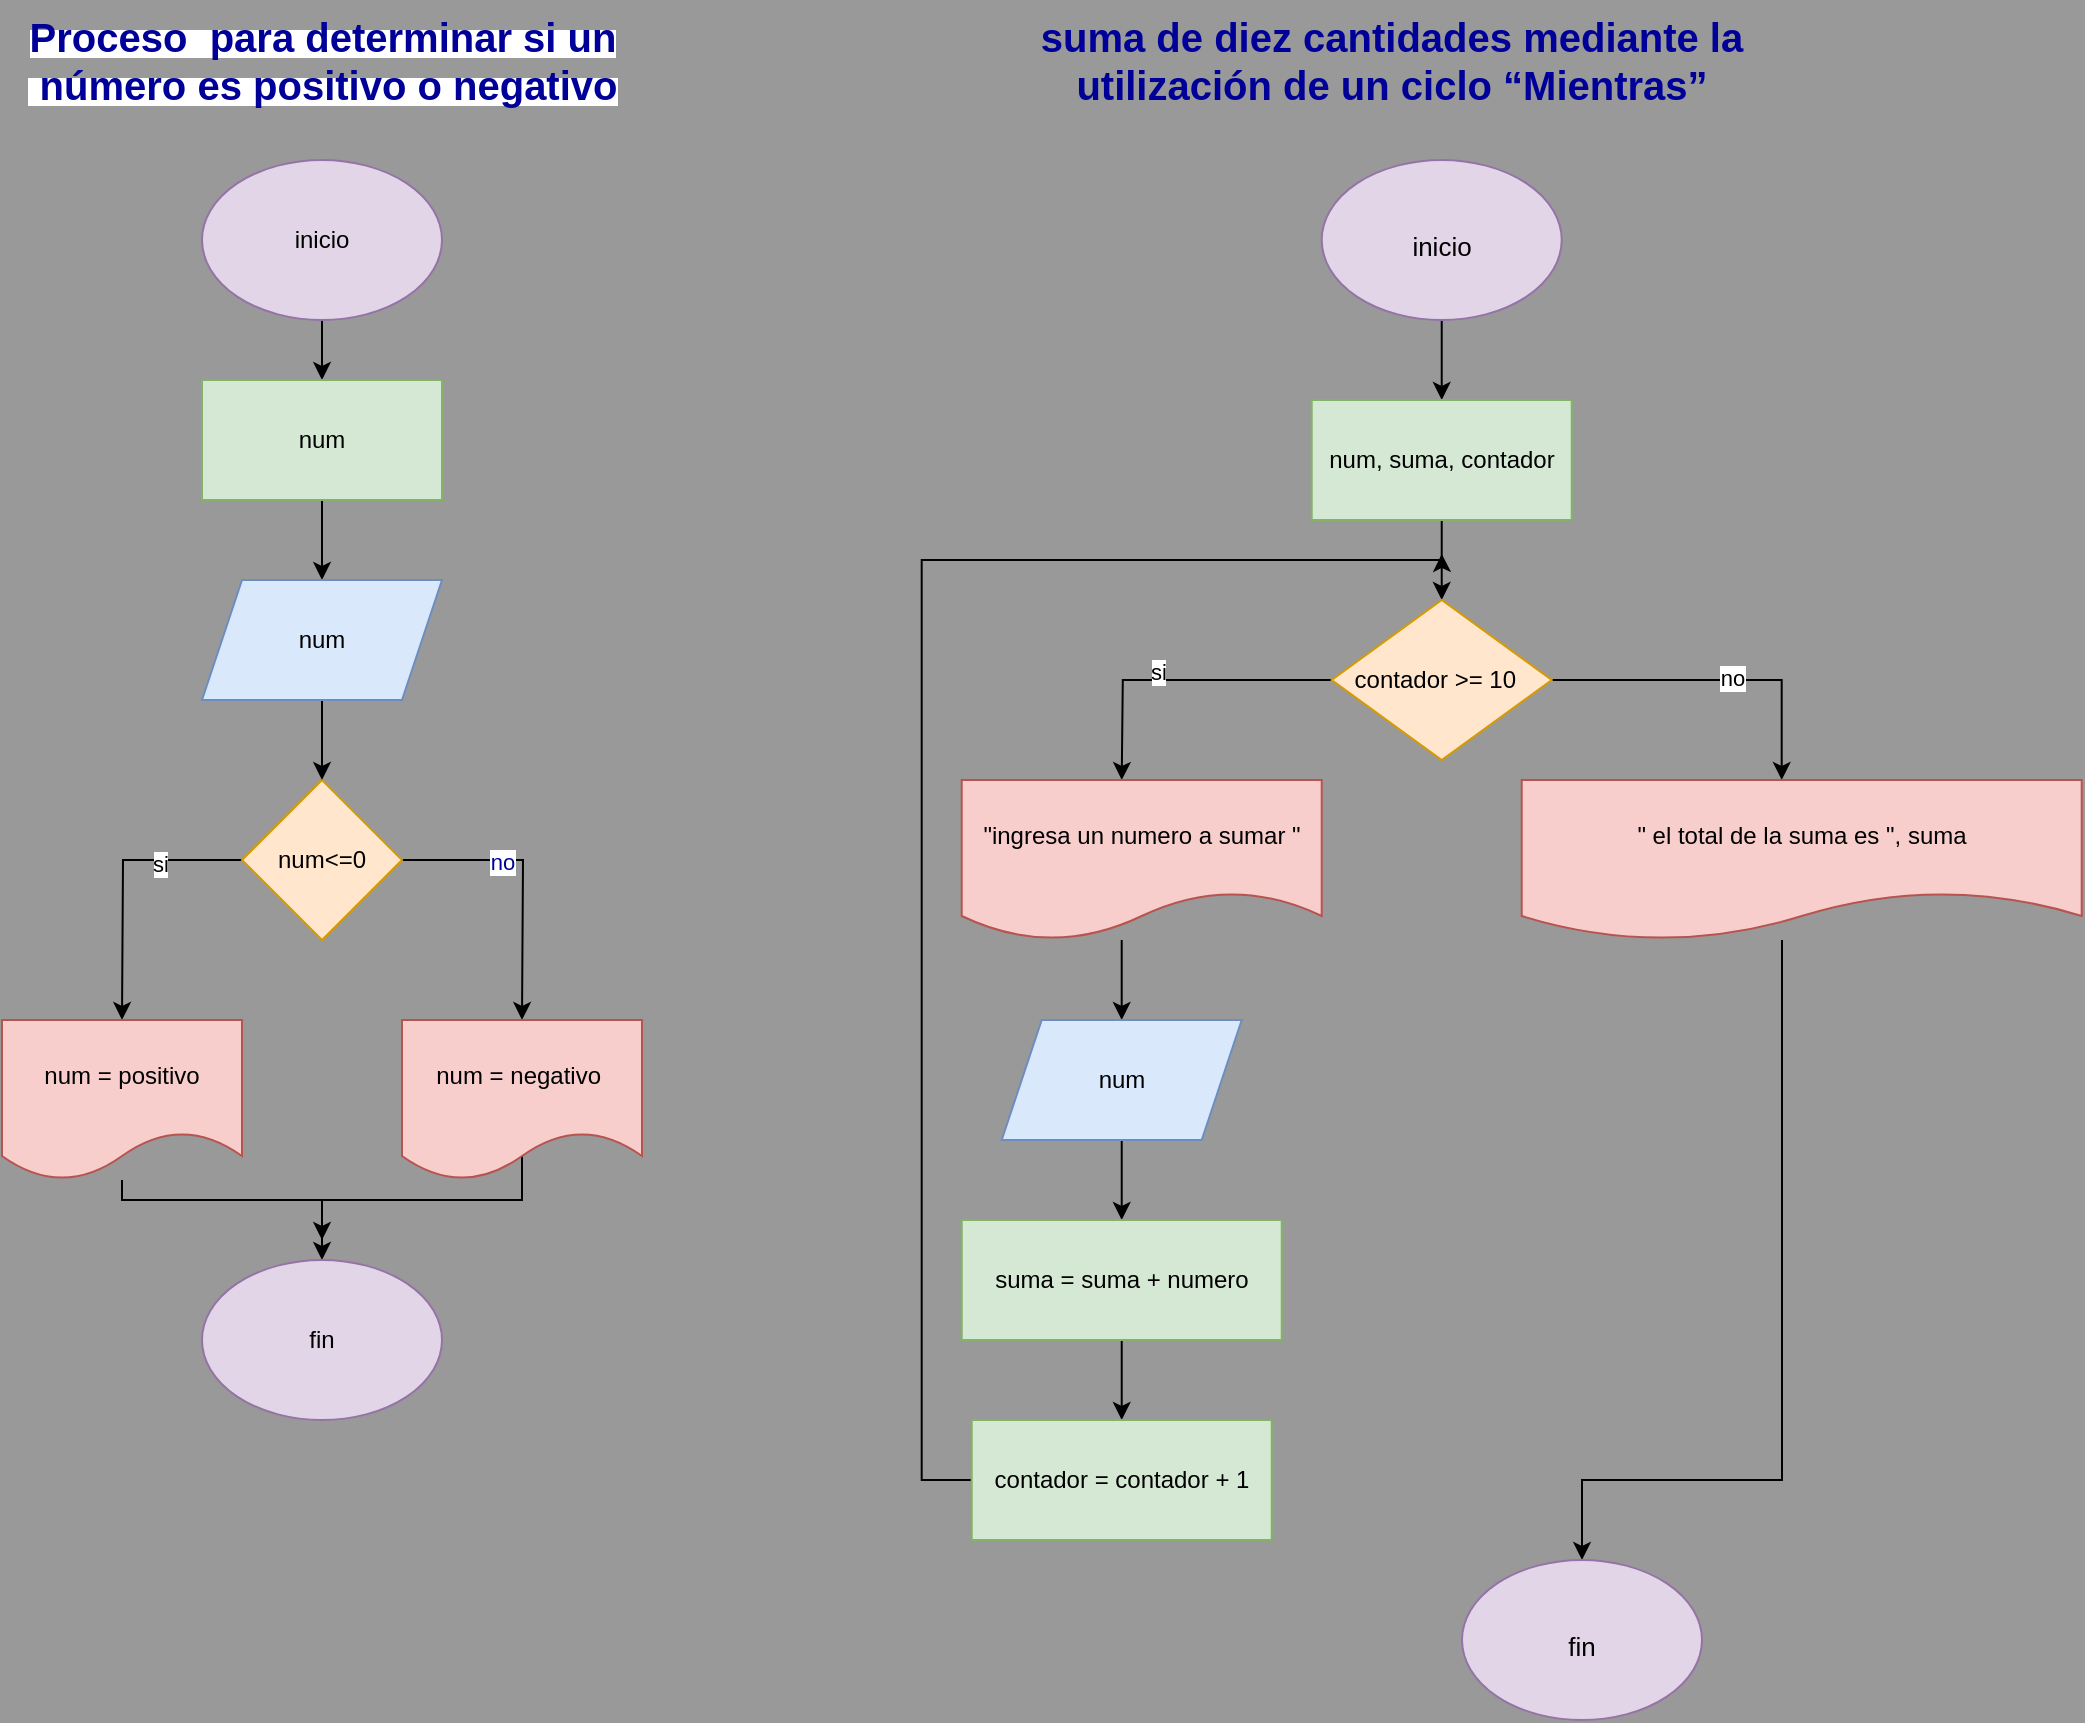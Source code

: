 <mxfile version="20.3.0" type="github">
  <diagram id="W2Kl_2uQIf7lUVDDF4k6" name="Página-1">
    <mxGraphModel dx="1847" dy="555" grid="1" gridSize="10" guides="1" tooltips="1" connect="1" arrows="1" fold="1" page="1" pageScale="1" pageWidth="827" pageHeight="1169" background="#999999" math="0" shadow="0">
      <root>
        <mxCell id="0" />
        <mxCell id="1" parent="0" />
        <mxCell id="NpNa2EtzyCN-36wTBZmu-7" value="" style="edgeStyle=orthogonalEdgeStyle;rounded=0;orthogonalLoop=1;jettySize=auto;html=1;" parent="1" source="NpNa2EtzyCN-36wTBZmu-1" target="NpNa2EtzyCN-36wTBZmu-2" edge="1">
          <mxGeometry relative="1" as="geometry" />
        </mxCell>
        <mxCell id="NpNa2EtzyCN-36wTBZmu-1" value="inicio" style="ellipse;whiteSpace=wrap;html=1;fillColor=#e1d5e7;strokeColor=#9673a6;" parent="1" vertex="1">
          <mxGeometry x="-660" y="160" width="120" height="80" as="geometry" />
        </mxCell>
        <mxCell id="NpNa2EtzyCN-36wTBZmu-8" value="" style="edgeStyle=orthogonalEdgeStyle;rounded=0;orthogonalLoop=1;jettySize=auto;html=1;" parent="1" source="NpNa2EtzyCN-36wTBZmu-2" target="NpNa2EtzyCN-36wTBZmu-4" edge="1">
          <mxGeometry relative="1" as="geometry" />
        </mxCell>
        <mxCell id="NpNa2EtzyCN-36wTBZmu-2" value="num" style="rounded=0;whiteSpace=wrap;html=1;fillColor=#d5e8d4;strokeColor=#82b366;" parent="1" vertex="1">
          <mxGeometry x="-660" y="270" width="120" height="60" as="geometry" />
        </mxCell>
        <mxCell id="NpNa2EtzyCN-36wTBZmu-6" style="edgeStyle=orthogonalEdgeStyle;rounded=0;orthogonalLoop=1;jettySize=auto;html=1;" parent="1" source="NpNa2EtzyCN-36wTBZmu-3" edge="1">
          <mxGeometry relative="1" as="geometry">
            <mxPoint x="-700" y="590" as="targetPoint" />
          </mxGeometry>
        </mxCell>
        <mxCell id="eyTfxPveqKXqOf9gxz-T-8" value="si" style="edgeLabel;html=1;align=center;verticalAlign=middle;resizable=0;points=[];" parent="NpNa2EtzyCN-36wTBZmu-6" vertex="1" connectable="0">
          <mxGeometry x="-0.414" y="2" relative="1" as="geometry">
            <mxPoint as="offset" />
          </mxGeometry>
        </mxCell>
        <mxCell id="NpNa2EtzyCN-36wTBZmu-10" style="edgeStyle=orthogonalEdgeStyle;rounded=0;orthogonalLoop=1;jettySize=auto;html=1;" parent="1" source="NpNa2EtzyCN-36wTBZmu-3" edge="1">
          <mxGeometry relative="1" as="geometry">
            <mxPoint x="-500" y="590" as="targetPoint" />
          </mxGeometry>
        </mxCell>
        <mxCell id="bkSHiZYTZ1AwlbhpygEu-3" value="no" style="edgeLabel;html=1;align=center;verticalAlign=middle;resizable=0;points=[];fontColor=#000099;" parent="NpNa2EtzyCN-36wTBZmu-10" vertex="1" connectable="0">
          <mxGeometry x="-0.286" y="-1" relative="1" as="geometry">
            <mxPoint as="offset" />
          </mxGeometry>
        </mxCell>
        <mxCell id="NpNa2EtzyCN-36wTBZmu-3" value="num&amp;lt;=0" style="rhombus;whiteSpace=wrap;html=1;fillColor=#ffe6cc;strokeColor=#d79b00;" parent="1" vertex="1">
          <mxGeometry x="-640" y="470" width="80" height="80" as="geometry" />
        </mxCell>
        <mxCell id="NpNa2EtzyCN-36wTBZmu-9" value="" style="edgeStyle=orthogonalEdgeStyle;rounded=0;orthogonalLoop=1;jettySize=auto;html=1;" parent="1" source="NpNa2EtzyCN-36wTBZmu-4" target="NpNa2EtzyCN-36wTBZmu-3" edge="1">
          <mxGeometry relative="1" as="geometry" />
        </mxCell>
        <mxCell id="NpNa2EtzyCN-36wTBZmu-4" value="num" style="shape=parallelogram;perimeter=parallelogramPerimeter;whiteSpace=wrap;html=1;fixedSize=1;fillColor=#dae8fc;strokeColor=#6c8ebf;" parent="1" vertex="1">
          <mxGeometry x="-660" y="370" width="120" height="60" as="geometry" />
        </mxCell>
        <mxCell id="eyTfxPveqKXqOf9gxz-T-10" style="edgeStyle=orthogonalEdgeStyle;rounded=0;orthogonalLoop=1;jettySize=auto;html=1;entryX=0.5;entryY=0;entryDx=0;entryDy=0;" parent="1" target="eyTfxPveqKXqOf9gxz-T-6" edge="1">
          <mxGeometry relative="1" as="geometry">
            <mxPoint x="-500" y="650" as="sourcePoint" />
            <Array as="points">
              <mxPoint x="-500" y="680" />
              <mxPoint x="-600" y="680" />
            </Array>
          </mxGeometry>
        </mxCell>
        <mxCell id="eyTfxPveqKXqOf9gxz-T-6" value="fin" style="ellipse;whiteSpace=wrap;html=1;fillColor=#e1d5e7;strokeColor=#9673a6;" parent="1" vertex="1">
          <mxGeometry x="-660" y="710" width="120" height="80" as="geometry" />
        </mxCell>
        <mxCell id="eyTfxPveqKXqOf9gxz-T-11" style="edgeStyle=orthogonalEdgeStyle;rounded=0;orthogonalLoop=1;jettySize=auto;html=1;" parent="1" source="eyTfxPveqKXqOf9gxz-T-9" edge="1">
          <mxGeometry relative="1" as="geometry">
            <mxPoint x="-600" y="700" as="targetPoint" />
            <Array as="points">
              <mxPoint x="-700" y="680" />
              <mxPoint x="-600" y="680" />
            </Array>
          </mxGeometry>
        </mxCell>
        <mxCell id="eyTfxPveqKXqOf9gxz-T-9" value="num = positivo" style="shape=document;whiteSpace=wrap;html=1;boundedLbl=1;fillColor=#f8cecc;strokeColor=#b85450;" parent="1" vertex="1">
          <mxGeometry x="-760" y="590" width="120" height="80" as="geometry" />
        </mxCell>
        <mxCell id="eyTfxPveqKXqOf9gxz-T-12" value="num = negativo&amp;nbsp;" style="shape=document;whiteSpace=wrap;html=1;boundedLbl=1;fillColor=#f8cecc;strokeColor=#b85450;" parent="1" vertex="1">
          <mxGeometry x="-560" y="590" width="120" height="80" as="geometry" />
        </mxCell>
        <mxCell id="eyTfxPveqKXqOf9gxz-T-13" value="&lt;span style=&quot;font-family: &amp;quot;Century Gothic&amp;quot;, Arial, Helvetica, sans-serif; text-align: left; background-color: rgb(255, 255, 255);&quot;&gt;&lt;font color=&quot;#000099&quot; style=&quot;font-size: 20px;&quot;&gt;&lt;b style=&quot;&quot;&gt;Proceso&amp;nbsp; para determinar si un&lt;br&gt;&amp;nbsp;número es positivo o negativo&lt;/b&gt;&lt;/font&gt;&lt;/span&gt;" style="text;html=1;align=center;verticalAlign=middle;resizable=0;points=[];autosize=1;strokeColor=none;fillColor=none;" parent="1" vertex="1">
          <mxGeometry x="-760" y="80" width="320" height="60" as="geometry" />
        </mxCell>
        <mxCell id="bkSHiZYTZ1AwlbhpygEu-2" value="" style="edgeStyle=orthogonalEdgeStyle;rounded=0;orthogonalLoop=1;jettySize=auto;html=1;fontColor=#000099;" parent="1" source="eyTfxPveqKXqOf9gxz-T-14" target="bkSHiZYTZ1AwlbhpygEu-1" edge="1">
          <mxGeometry relative="1" as="geometry" />
        </mxCell>
        <mxCell id="eyTfxPveqKXqOf9gxz-T-14" value="&lt;font style=&quot;font-size: 13px;&quot;&gt;inicio&lt;/font&gt;" style="ellipse;whiteSpace=wrap;html=1;fontSize=20;fillColor=#e1d5e7;strokeColor=#9673a6;" parent="1" vertex="1">
          <mxGeometry x="-100.14" y="160" width="120" height="80" as="geometry" />
        </mxCell>
        <mxCell id="bkSHiZYTZ1AwlbhpygEu-6" value="" style="edgeStyle=orthogonalEdgeStyle;rounded=0;orthogonalLoop=1;jettySize=auto;html=1;fontColor=#000099;" parent="1" source="bkSHiZYTZ1AwlbhpygEu-1" target="bkSHiZYTZ1AwlbhpygEu-5" edge="1">
          <mxGeometry relative="1" as="geometry" />
        </mxCell>
        <mxCell id="bkSHiZYTZ1AwlbhpygEu-1" value="num, suma, contador" style="rounded=0;whiteSpace=wrap;html=1;fillColor=#d5e8d4;strokeColor=#82b366;" parent="1" vertex="1">
          <mxGeometry x="-105.14" y="280" width="130" height="60" as="geometry" />
        </mxCell>
        <mxCell id="bkSHiZYTZ1AwlbhpygEu-8" style="edgeStyle=orthogonalEdgeStyle;rounded=0;orthogonalLoop=1;jettySize=auto;html=1;fontColor=#000000;" parent="1" source="bkSHiZYTZ1AwlbhpygEu-5" edge="1">
          <mxGeometry relative="1" as="geometry">
            <mxPoint x="-200.14" y="470" as="targetPoint" />
          </mxGeometry>
        </mxCell>
        <mxCell id="bkSHiZYTZ1AwlbhpygEu-18" value="si" style="edgeLabel;html=1;align=center;verticalAlign=middle;resizable=0;points=[];fontColor=#000000;" parent="bkSHiZYTZ1AwlbhpygEu-8" vertex="1" connectable="0">
          <mxGeometry x="0.136" y="-4" relative="1" as="geometry">
            <mxPoint as="offset" />
          </mxGeometry>
        </mxCell>
        <mxCell id="bkSHiZYTZ1AwlbhpygEu-17" style="edgeStyle=orthogonalEdgeStyle;rounded=0;orthogonalLoop=1;jettySize=auto;html=1;fontColor=#000000;" parent="1" source="bkSHiZYTZ1AwlbhpygEu-5" target="bkSHiZYTZ1AwlbhpygEu-16" edge="1">
          <mxGeometry relative="1" as="geometry">
            <Array as="points">
              <mxPoint x="129.86" y="420" />
            </Array>
          </mxGeometry>
        </mxCell>
        <mxCell id="bkSHiZYTZ1AwlbhpygEu-19" value="no" style="edgeLabel;html=1;align=center;verticalAlign=middle;resizable=0;points=[];fontColor=#000000;" parent="bkSHiZYTZ1AwlbhpygEu-17" vertex="1" connectable="0">
          <mxGeometry x="0.091" y="1" relative="1" as="geometry">
            <mxPoint as="offset" />
          </mxGeometry>
        </mxCell>
        <mxCell id="bkSHiZYTZ1AwlbhpygEu-5" value="contador&amp;nbsp;&amp;gt;= 10&amp;nbsp;&amp;nbsp;" style="rhombus;whiteSpace=wrap;html=1;fillColor=#ffe6cc;strokeColor=#d79b00;" parent="1" vertex="1">
          <mxGeometry x="-95.14" y="380" width="110" height="80" as="geometry" />
        </mxCell>
        <mxCell id="bkSHiZYTZ1AwlbhpygEu-10" value="" style="edgeStyle=orthogonalEdgeStyle;rounded=0;orthogonalLoop=1;jettySize=auto;html=1;fontColor=#000000;" parent="1" source="bkSHiZYTZ1AwlbhpygEu-7" target="bkSHiZYTZ1AwlbhpygEu-9" edge="1">
          <mxGeometry relative="1" as="geometry">
            <Array as="points">
              <mxPoint x="-200.14" y="560" />
              <mxPoint x="-200.14" y="560" />
            </Array>
          </mxGeometry>
        </mxCell>
        <mxCell id="bkSHiZYTZ1AwlbhpygEu-7" value="&lt;font color=&quot;#000000&quot;&gt;&quot;ingresa un numero a sumar &quot;&lt;/font&gt;" style="shape=document;whiteSpace=wrap;html=1;boundedLbl=1;fillColor=#f8cecc;strokeColor=#b85450;" parent="1" vertex="1">
          <mxGeometry x="-280.14" y="470" width="180" height="80" as="geometry" />
        </mxCell>
        <mxCell id="bkSHiZYTZ1AwlbhpygEu-12" value="" style="edgeStyle=orthogonalEdgeStyle;rounded=0;orthogonalLoop=1;jettySize=auto;html=1;fontColor=#000000;" parent="1" source="bkSHiZYTZ1AwlbhpygEu-9" target="bkSHiZYTZ1AwlbhpygEu-11" edge="1">
          <mxGeometry relative="1" as="geometry" />
        </mxCell>
        <mxCell id="bkSHiZYTZ1AwlbhpygEu-9" value="num" style="shape=parallelogram;perimeter=parallelogramPerimeter;whiteSpace=wrap;html=1;fixedSize=1;fillColor=#dae8fc;strokeColor=#6c8ebf;" parent="1" vertex="1">
          <mxGeometry x="-260.14" y="590" width="120" height="60" as="geometry" />
        </mxCell>
        <mxCell id="bkSHiZYTZ1AwlbhpygEu-14" value="" style="edgeStyle=orthogonalEdgeStyle;rounded=0;orthogonalLoop=1;jettySize=auto;html=1;fontColor=#000000;" parent="1" source="bkSHiZYTZ1AwlbhpygEu-11" target="bkSHiZYTZ1AwlbhpygEu-13" edge="1">
          <mxGeometry relative="1" as="geometry" />
        </mxCell>
        <mxCell id="bkSHiZYTZ1AwlbhpygEu-11" value="suma = suma + numero" style="rounded=0;whiteSpace=wrap;html=1;fillColor=#d5e8d4;strokeColor=#82b366;" parent="1" vertex="1">
          <mxGeometry x="-280.14" y="690" width="160" height="60" as="geometry" />
        </mxCell>
        <mxCell id="bkSHiZYTZ1AwlbhpygEu-15" style="edgeStyle=orthogonalEdgeStyle;rounded=0;orthogonalLoop=1;jettySize=auto;html=1;fontColor=#000000;" parent="1" source="bkSHiZYTZ1AwlbhpygEu-13" edge="1">
          <mxGeometry relative="1" as="geometry">
            <mxPoint x="-40.14" y="357" as="targetPoint" />
            <Array as="points">
              <mxPoint x="-300.14" y="820" />
              <mxPoint x="-300.14" y="360" />
              <mxPoint x="-40.14" y="360" />
            </Array>
          </mxGeometry>
        </mxCell>
        <mxCell id="bkSHiZYTZ1AwlbhpygEu-13" value="contador = contador + 1" style="rounded=0;whiteSpace=wrap;html=1;fillColor=#d5e8d4;strokeColor=#82b366;" parent="1" vertex="1">
          <mxGeometry x="-275.14" y="790" width="150" height="60" as="geometry" />
        </mxCell>
        <mxCell id="DO3NgsnmDq3Lv3zhVBKj-2" style="edgeStyle=orthogonalEdgeStyle;rounded=0;orthogonalLoop=1;jettySize=auto;html=1;fontSize=13;fontColor=#000099;" edge="1" parent="1" source="bkSHiZYTZ1AwlbhpygEu-16" target="DO3NgsnmDq3Lv3zhVBKj-1">
          <mxGeometry relative="1" as="geometry">
            <Array as="points">
              <mxPoint x="130" y="820" />
              <mxPoint x="30" y="820" />
            </Array>
          </mxGeometry>
        </mxCell>
        <mxCell id="bkSHiZYTZ1AwlbhpygEu-16" value="&quot; el total de la suma es &quot;, suma" style="shape=document;whiteSpace=wrap;html=1;boundedLbl=1;fillColor=#f8cecc;strokeColor=#b85450;" parent="1" vertex="1">
          <mxGeometry x="-0.14" y="470" width="280" height="80" as="geometry" />
        </mxCell>
        <mxCell id="bkSHiZYTZ1AwlbhpygEu-20" value="&lt;font color=&quot;#000099&quot; style=&quot;font-size: 20px;&quot;&gt;&lt;b&gt;suma de diez cantidades mediante la utilización de un ciclo “Mientras”&lt;/b&gt;&lt;/font&gt;" style="text;whiteSpace=wrap;html=1;fontColor=#000000;align=center;" parent="1" vertex="1">
          <mxGeometry x="-275.14" y="80" width="420" height="40" as="geometry" />
        </mxCell>
        <mxCell id="DO3NgsnmDq3Lv3zhVBKj-1" value="&lt;font style=&quot;font-size: 13px;&quot;&gt;fin&lt;/font&gt;" style="ellipse;whiteSpace=wrap;html=1;labelBackgroundColor=none;fontSize=20;fillColor=#e1d5e7;strokeColor=#9673a6;" vertex="1" parent="1">
          <mxGeometry x="-30.0" y="860" width="120" height="80" as="geometry" />
        </mxCell>
      </root>
    </mxGraphModel>
  </diagram>
</mxfile>
